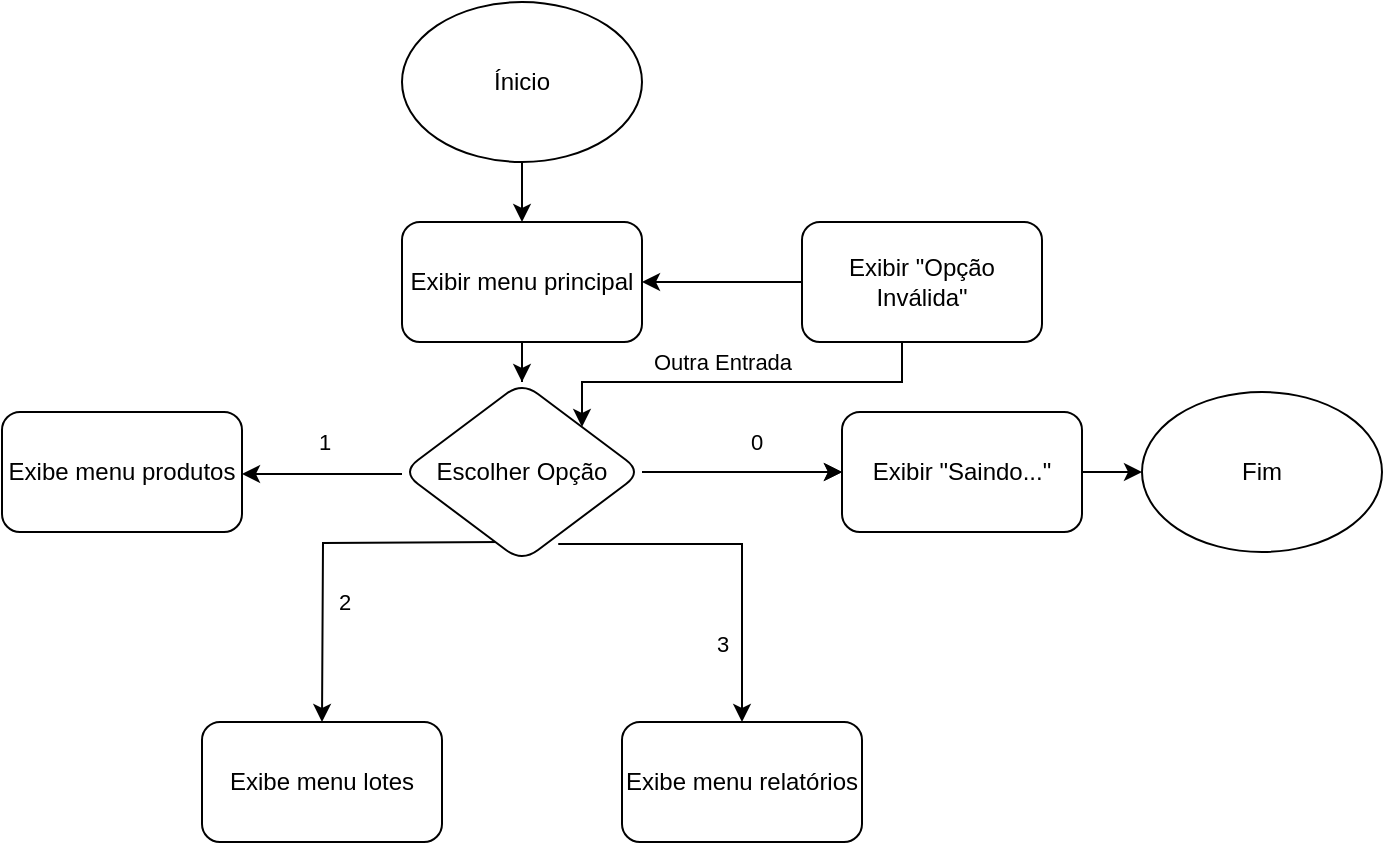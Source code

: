 <mxfile version="27.1.6">
  <diagram name="Página-1" id="UNa6CSEdWzUsbt_fkCqY">
    <mxGraphModel dx="1162" dy="661" grid="1" gridSize="10" guides="1" tooltips="1" connect="1" arrows="1" fold="1" page="1" pageScale="1" pageWidth="827" pageHeight="1169" math="0" shadow="0">
      <root>
        <mxCell id="0" />
        <mxCell id="1" parent="0" />
        <mxCell id="FQTL_pNuVP9_hQLwvQpZ-3" value="" style="edgeStyle=orthogonalEdgeStyle;rounded=0;orthogonalLoop=1;jettySize=auto;html=1;" edge="1" parent="1" source="FQTL_pNuVP9_hQLwvQpZ-1" target="FQTL_pNuVP9_hQLwvQpZ-2">
          <mxGeometry relative="1" as="geometry" />
        </mxCell>
        <mxCell id="FQTL_pNuVP9_hQLwvQpZ-1" value="Ínicio" style="ellipse;whiteSpace=wrap;html=1;" vertex="1" parent="1">
          <mxGeometry x="330" y="20" width="120" height="80" as="geometry" />
        </mxCell>
        <mxCell id="FQTL_pNuVP9_hQLwvQpZ-5" value="" style="edgeStyle=orthogonalEdgeStyle;rounded=0;orthogonalLoop=1;jettySize=auto;html=1;" edge="1" parent="1" source="FQTL_pNuVP9_hQLwvQpZ-2" target="FQTL_pNuVP9_hQLwvQpZ-4">
          <mxGeometry relative="1" as="geometry" />
        </mxCell>
        <mxCell id="FQTL_pNuVP9_hQLwvQpZ-2" value="Exibir menu principal" style="rounded=1;whiteSpace=wrap;html=1;" vertex="1" parent="1">
          <mxGeometry x="330" y="130" width="120" height="60" as="geometry" />
        </mxCell>
        <mxCell id="FQTL_pNuVP9_hQLwvQpZ-7" value="" style="edgeStyle=orthogonalEdgeStyle;rounded=0;orthogonalLoop=1;jettySize=auto;html=1;" edge="1" parent="1">
          <mxGeometry relative="1" as="geometry">
            <mxPoint x="330" y="256" as="sourcePoint" />
            <mxPoint x="250" y="256" as="targetPoint" />
          </mxGeometry>
        </mxCell>
        <mxCell id="FQTL_pNuVP9_hQLwvQpZ-8" value="1" style="edgeLabel;html=1;align=center;verticalAlign=middle;resizable=0;points=[];" vertex="1" connectable="0" parent="FQTL_pNuVP9_hQLwvQpZ-7">
          <mxGeometry x="-0.065" y="-2" relative="1" as="geometry">
            <mxPoint x="-2" y="-14" as="offset" />
          </mxGeometry>
        </mxCell>
        <mxCell id="FQTL_pNuVP9_hQLwvQpZ-10" value="" style="edgeStyle=orthogonalEdgeStyle;rounded=0;orthogonalLoop=1;jettySize=auto;html=1;" edge="1" parent="1">
          <mxGeometry relative="1" as="geometry">
            <mxPoint x="380.0" y="290.0" as="sourcePoint" />
            <mxPoint x="290.0" y="380" as="targetPoint" />
          </mxGeometry>
        </mxCell>
        <mxCell id="FQTL_pNuVP9_hQLwvQpZ-16" value="2" style="edgeLabel;html=1;align=center;verticalAlign=middle;resizable=0;points=[];" vertex="1" connectable="0" parent="FQTL_pNuVP9_hQLwvQpZ-10">
          <mxGeometry x="0.305" y="3" relative="1" as="geometry">
            <mxPoint x="7" y="2" as="offset" />
          </mxGeometry>
        </mxCell>
        <mxCell id="FQTL_pNuVP9_hQLwvQpZ-12" value="" style="edgeStyle=orthogonalEdgeStyle;rounded=0;orthogonalLoop=1;jettySize=auto;html=1;" edge="1" parent="1" source="FQTL_pNuVP9_hQLwvQpZ-4" target="FQTL_pNuVP9_hQLwvQpZ-11">
          <mxGeometry relative="1" as="geometry" />
        </mxCell>
        <mxCell id="FQTL_pNuVP9_hQLwvQpZ-18" value="0" style="edgeLabel;html=1;align=center;verticalAlign=middle;resizable=0;points=[];" vertex="1" connectable="0" parent="FQTL_pNuVP9_hQLwvQpZ-12">
          <mxGeometry x="0.311" relative="1" as="geometry">
            <mxPoint x="-9" y="-15" as="offset" />
          </mxGeometry>
        </mxCell>
        <mxCell id="FQTL_pNuVP9_hQLwvQpZ-14" value="" style="edgeStyle=orthogonalEdgeStyle;rounded=0;orthogonalLoop=1;jettySize=auto;html=1;exitX=0.651;exitY=0.9;exitDx=0;exitDy=0;exitPerimeter=0;" edge="1" parent="1" source="FQTL_pNuVP9_hQLwvQpZ-4" target="FQTL_pNuVP9_hQLwvQpZ-13">
          <mxGeometry relative="1" as="geometry">
            <Array as="points">
              <mxPoint x="500" y="291" />
            </Array>
          </mxGeometry>
        </mxCell>
        <mxCell id="FQTL_pNuVP9_hQLwvQpZ-17" value="3" style="edgeLabel;html=1;align=center;verticalAlign=middle;resizable=0;points=[];" vertex="1" connectable="0" parent="FQTL_pNuVP9_hQLwvQpZ-14">
          <mxGeometry x="0.663" y="-2" relative="1" as="geometry">
            <mxPoint x="-8" y="-9" as="offset" />
          </mxGeometry>
        </mxCell>
        <mxCell id="FQTL_pNuVP9_hQLwvQpZ-21" value="" style="edgeStyle=orthogonalEdgeStyle;rounded=0;orthogonalLoop=1;jettySize=auto;html=1;" edge="1" parent="1" source="FQTL_pNuVP9_hQLwvQpZ-4" target="FQTL_pNuVP9_hQLwvQpZ-11">
          <mxGeometry relative="1" as="geometry" />
        </mxCell>
        <mxCell id="FQTL_pNuVP9_hQLwvQpZ-4" value="Escolher Opção" style="rhombus;whiteSpace=wrap;html=1;rounded=1;" vertex="1" parent="1">
          <mxGeometry x="330" y="210" width="120" height="90" as="geometry" />
        </mxCell>
        <mxCell id="FQTL_pNuVP9_hQLwvQpZ-6" value="Exibe menu produtos" style="rounded=1;whiteSpace=wrap;html=1;" vertex="1" parent="1">
          <mxGeometry x="130" y="225" width="120" height="60" as="geometry" />
        </mxCell>
        <mxCell id="FQTL_pNuVP9_hQLwvQpZ-9" value="Exibe menu lotes" style="rounded=1;whiteSpace=wrap;html=1;" vertex="1" parent="1">
          <mxGeometry x="230" y="380" width="120" height="60" as="geometry" />
        </mxCell>
        <mxCell id="FQTL_pNuVP9_hQLwvQpZ-20" value="" style="edgeStyle=orthogonalEdgeStyle;rounded=0;orthogonalLoop=1;jettySize=auto;html=1;" edge="1" parent="1" source="FQTL_pNuVP9_hQLwvQpZ-11" target="FQTL_pNuVP9_hQLwvQpZ-19">
          <mxGeometry relative="1" as="geometry" />
        </mxCell>
        <mxCell id="FQTL_pNuVP9_hQLwvQpZ-11" value="Exibir &quot;Saindo...&quot;" style="rounded=1;whiteSpace=wrap;html=1;" vertex="1" parent="1">
          <mxGeometry x="550" y="225" width="120" height="60" as="geometry" />
        </mxCell>
        <mxCell id="FQTL_pNuVP9_hQLwvQpZ-13" value="Exibe menu relatórios" style="rounded=1;whiteSpace=wrap;html=1;" vertex="1" parent="1">
          <mxGeometry x="440" y="380" width="120" height="60" as="geometry" />
        </mxCell>
        <mxCell id="FQTL_pNuVP9_hQLwvQpZ-19" value="Fim" style="ellipse;whiteSpace=wrap;html=1;" vertex="1" parent="1">
          <mxGeometry x="700" y="215" width="120" height="80" as="geometry" />
        </mxCell>
        <mxCell id="FQTL_pNuVP9_hQLwvQpZ-23" value="" style="edgeStyle=orthogonalEdgeStyle;rounded=0;orthogonalLoop=1;jettySize=auto;html=1;entryX=1;entryY=0;entryDx=0;entryDy=0;" edge="1" parent="1" source="FQTL_pNuVP9_hQLwvQpZ-22" target="FQTL_pNuVP9_hQLwvQpZ-4">
          <mxGeometry relative="1" as="geometry">
            <Array as="points">
              <mxPoint x="580" y="210" />
              <mxPoint x="420" y="210" />
            </Array>
          </mxGeometry>
        </mxCell>
        <mxCell id="FQTL_pNuVP9_hQLwvQpZ-24" value="Outra Entrada" style="edgeLabel;html=1;align=center;verticalAlign=middle;resizable=0;points=[];" vertex="1" connectable="0" parent="FQTL_pNuVP9_hQLwvQpZ-23">
          <mxGeometry x="0.092" y="5" relative="1" as="geometry">
            <mxPoint y="-15" as="offset" />
          </mxGeometry>
        </mxCell>
        <mxCell id="FQTL_pNuVP9_hQLwvQpZ-25" value="" style="edgeStyle=orthogonalEdgeStyle;rounded=0;orthogonalLoop=1;jettySize=auto;html=1;" edge="1" parent="1" source="FQTL_pNuVP9_hQLwvQpZ-22" target="FQTL_pNuVP9_hQLwvQpZ-2">
          <mxGeometry relative="1" as="geometry" />
        </mxCell>
        <mxCell id="FQTL_pNuVP9_hQLwvQpZ-22" value="Exibir &quot;Opção Inválida&quot;" style="rounded=1;whiteSpace=wrap;html=1;" vertex="1" parent="1">
          <mxGeometry x="530" y="130" width="120" height="60" as="geometry" />
        </mxCell>
      </root>
    </mxGraphModel>
  </diagram>
</mxfile>
